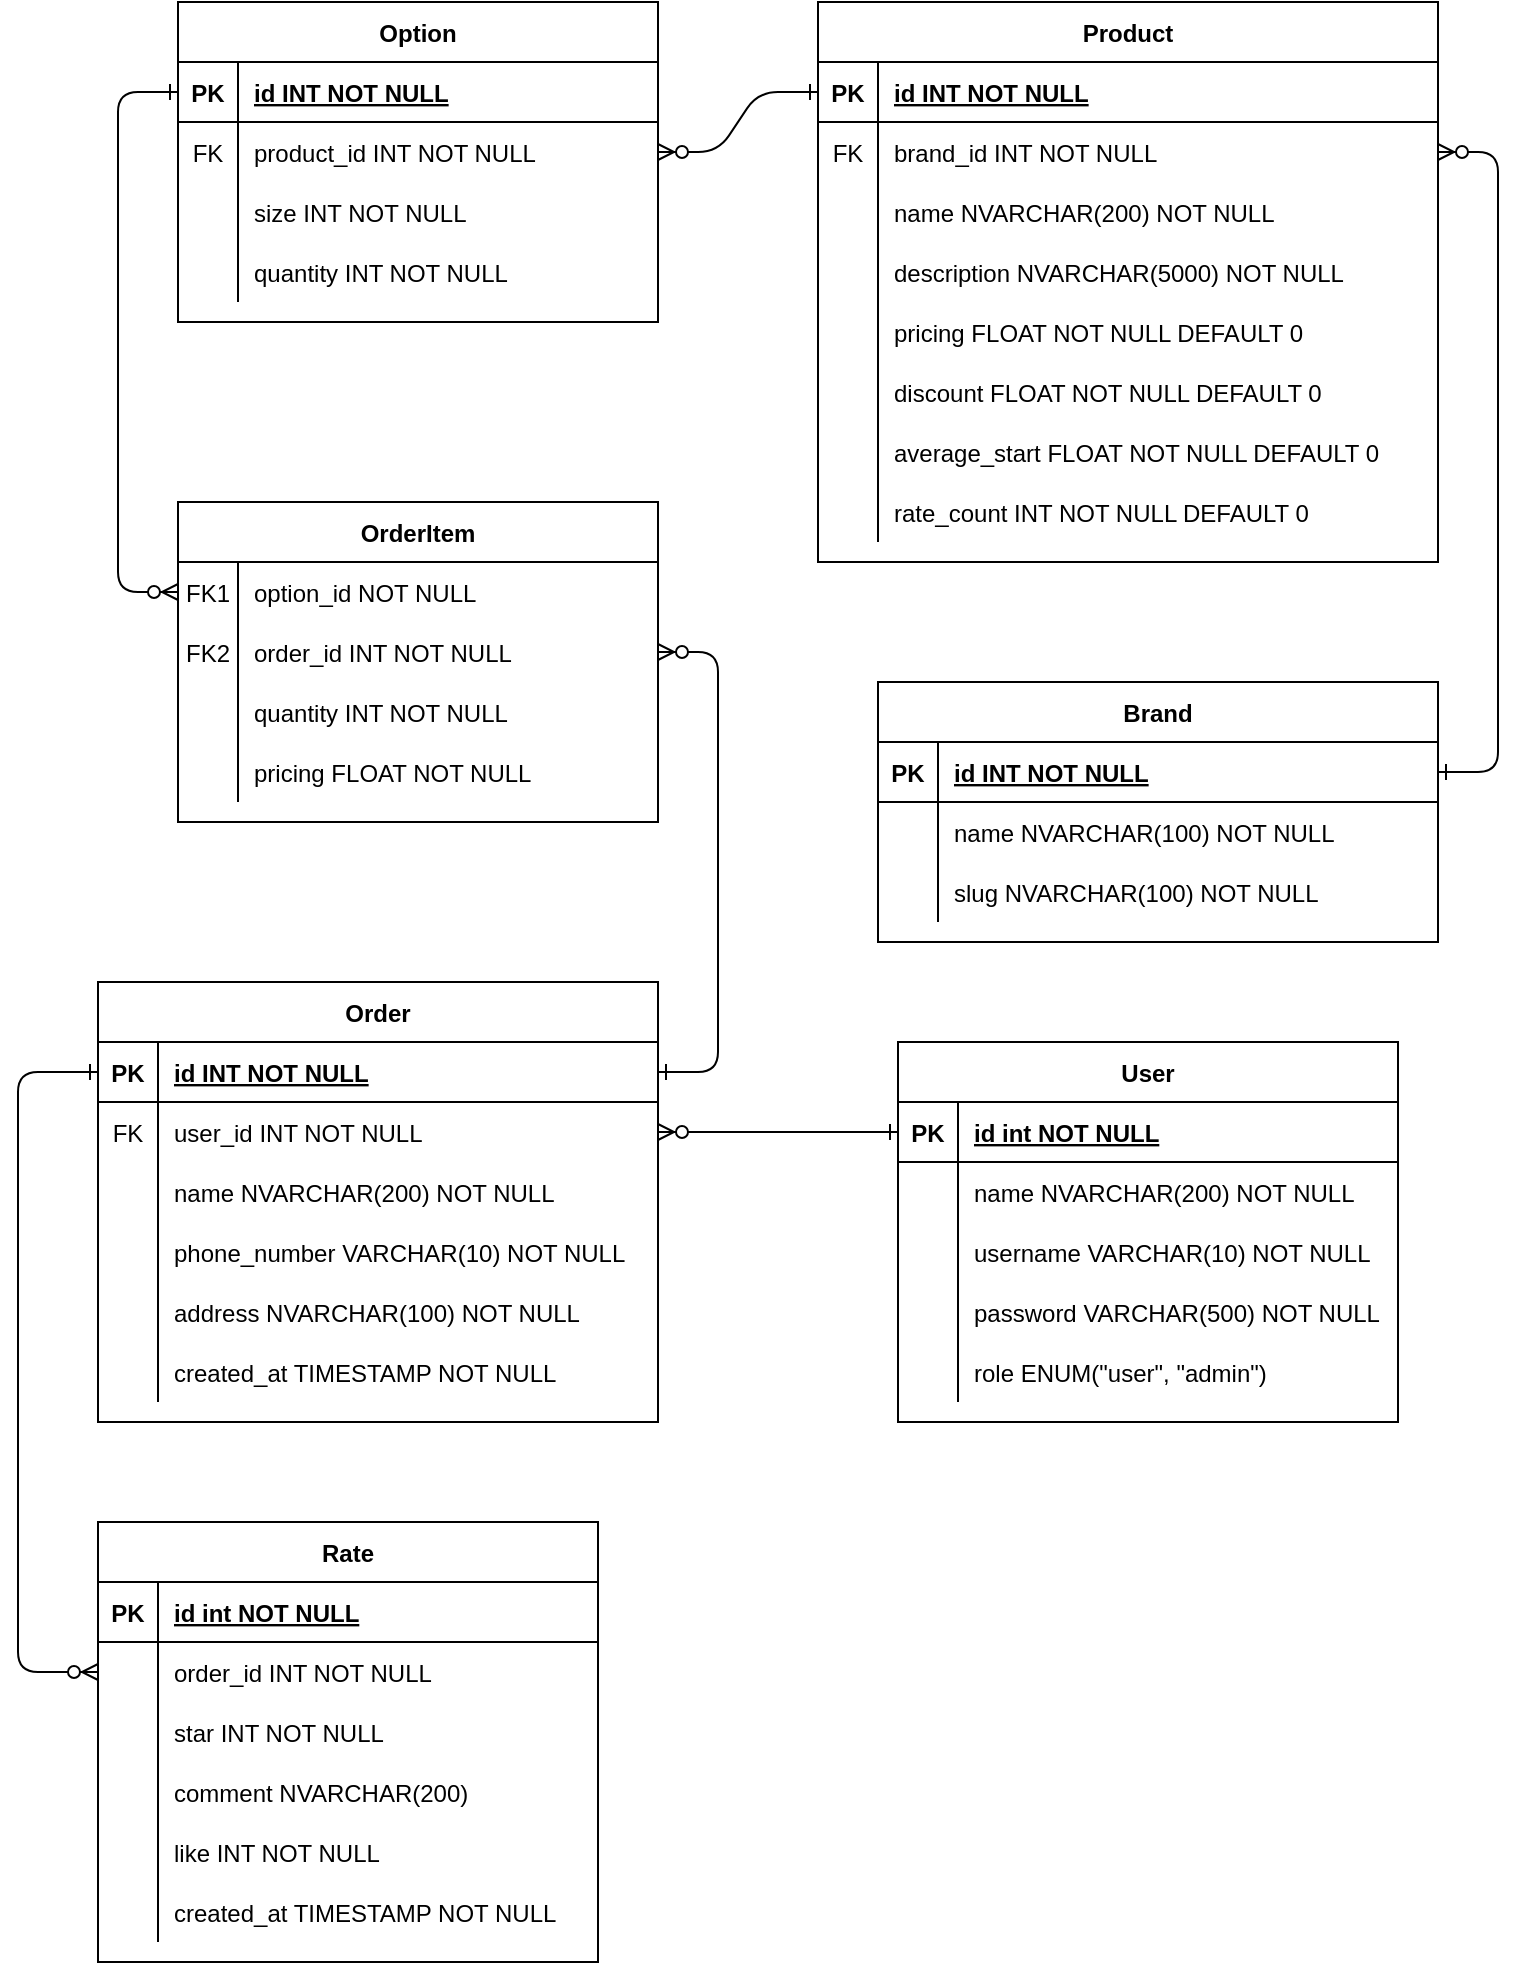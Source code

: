 <mxfile>
    <diagram id="R2lEEEUBdFMjLlhIrx00" name="Page-1">
        <mxGraphModel dx="1122" dy="756" grid="1" gridSize="10" guides="1" tooltips="1" connect="1" arrows="1" fold="1" page="1" pageScale="1" pageWidth="850" pageHeight="1100" math="0" shadow="0" extFonts="Permanent Marker^https://fonts.googleapis.com/css?family=Permanent+Marker">
            <root>
                <mxCell id="0"/>
                <mxCell id="1" parent="0"/>
                <mxCell id="C-vyLk0tnHw3VtMMgP7b-2" value="Product" style="shape=table;startSize=30;container=1;collapsible=1;childLayout=tableLayout;fixedRows=1;rowLines=0;fontStyle=1;align=center;resizeLast=1;" parent="1" vertex="1">
                    <mxGeometry x="440" y="60" width="310" height="280" as="geometry"/>
                </mxCell>
                <mxCell id="C-vyLk0tnHw3VtMMgP7b-3" value="" style="shape=partialRectangle;collapsible=0;dropTarget=0;pointerEvents=0;fillColor=none;points=[[0,0.5],[1,0.5]];portConstraint=eastwest;top=0;left=0;right=0;bottom=1;" parent="C-vyLk0tnHw3VtMMgP7b-2" vertex="1">
                    <mxGeometry y="30" width="310" height="30" as="geometry"/>
                </mxCell>
                <mxCell id="C-vyLk0tnHw3VtMMgP7b-4" value="PK" style="shape=partialRectangle;overflow=hidden;connectable=0;fillColor=none;top=0;left=0;bottom=0;right=0;fontStyle=1;" parent="C-vyLk0tnHw3VtMMgP7b-3" vertex="1">
                    <mxGeometry width="30" height="30" as="geometry">
                        <mxRectangle width="30" height="30" as="alternateBounds"/>
                    </mxGeometry>
                </mxCell>
                <mxCell id="C-vyLk0tnHw3VtMMgP7b-5" value="id INT NOT NULL" style="shape=partialRectangle;overflow=hidden;connectable=0;fillColor=none;top=0;left=0;bottom=0;right=0;align=left;spacingLeft=6;fontStyle=5;" parent="C-vyLk0tnHw3VtMMgP7b-3" vertex="1">
                    <mxGeometry x="30" width="280" height="30" as="geometry">
                        <mxRectangle width="280" height="30" as="alternateBounds"/>
                    </mxGeometry>
                </mxCell>
                <mxCell id="SPNnVvAk1_c4zCXeKWEK-23" value="" style="shape=partialRectangle;collapsible=0;dropTarget=0;pointerEvents=0;fillColor=none;points=[[0,0.5],[1,0.5]];portConstraint=eastwest;top=0;left=0;right=0;bottom=0;" parent="C-vyLk0tnHw3VtMMgP7b-2" vertex="1">
                    <mxGeometry y="60" width="310" height="30" as="geometry"/>
                </mxCell>
                <mxCell id="SPNnVvAk1_c4zCXeKWEK-24" value="FK" style="shape=partialRectangle;overflow=hidden;connectable=0;fillColor=none;top=0;left=0;bottom=0;right=0;" parent="SPNnVvAk1_c4zCXeKWEK-23" vertex="1">
                    <mxGeometry width="30" height="30" as="geometry">
                        <mxRectangle width="30" height="30" as="alternateBounds"/>
                    </mxGeometry>
                </mxCell>
                <mxCell id="SPNnVvAk1_c4zCXeKWEK-25" value="brand_id INT NOT NULL" style="shape=partialRectangle;overflow=hidden;connectable=0;fillColor=none;top=0;left=0;bottom=0;right=0;align=left;spacingLeft=6;" parent="SPNnVvAk1_c4zCXeKWEK-23" vertex="1">
                    <mxGeometry x="30" width="280" height="30" as="geometry">
                        <mxRectangle width="280" height="30" as="alternateBounds"/>
                    </mxGeometry>
                </mxCell>
                <mxCell id="C-vyLk0tnHw3VtMMgP7b-6" value="" style="shape=partialRectangle;collapsible=0;dropTarget=0;pointerEvents=0;fillColor=none;points=[[0,0.5],[1,0.5]];portConstraint=eastwest;top=0;left=0;right=0;bottom=0;" parent="C-vyLk0tnHw3VtMMgP7b-2" vertex="1">
                    <mxGeometry y="90" width="310" height="30" as="geometry"/>
                </mxCell>
                <mxCell id="C-vyLk0tnHw3VtMMgP7b-7" value="" style="shape=partialRectangle;overflow=hidden;connectable=0;fillColor=none;top=0;left=0;bottom=0;right=0;" parent="C-vyLk0tnHw3VtMMgP7b-6" vertex="1">
                    <mxGeometry width="30" height="30" as="geometry">
                        <mxRectangle width="30" height="30" as="alternateBounds"/>
                    </mxGeometry>
                </mxCell>
                <mxCell id="C-vyLk0tnHw3VtMMgP7b-8" value="name NVARCHAR(200) NOT NULL" style="shape=partialRectangle;overflow=hidden;connectable=0;fillColor=none;top=0;left=0;bottom=0;right=0;align=left;spacingLeft=6;" parent="C-vyLk0tnHw3VtMMgP7b-6" vertex="1">
                    <mxGeometry x="30" width="280" height="30" as="geometry">
                        <mxRectangle width="280" height="30" as="alternateBounds"/>
                    </mxGeometry>
                </mxCell>
                <mxCell id="C-vyLk0tnHw3VtMMgP7b-9" value="" style="shape=partialRectangle;collapsible=0;dropTarget=0;pointerEvents=0;fillColor=none;points=[[0,0.5],[1,0.5]];portConstraint=eastwest;top=0;left=0;right=0;bottom=0;" parent="C-vyLk0tnHw3VtMMgP7b-2" vertex="1">
                    <mxGeometry y="120" width="310" height="30" as="geometry"/>
                </mxCell>
                <mxCell id="C-vyLk0tnHw3VtMMgP7b-10" value="" style="shape=partialRectangle;overflow=hidden;connectable=0;fillColor=none;top=0;left=0;bottom=0;right=0;" parent="C-vyLk0tnHw3VtMMgP7b-9" vertex="1">
                    <mxGeometry width="30" height="30" as="geometry">
                        <mxRectangle width="30" height="30" as="alternateBounds"/>
                    </mxGeometry>
                </mxCell>
                <mxCell id="C-vyLk0tnHw3VtMMgP7b-11" value="description NVARCHAR(5000) NOT NULL" style="shape=partialRectangle;overflow=hidden;connectable=0;fillColor=none;top=0;left=0;bottom=0;right=0;align=left;spacingLeft=6;" parent="C-vyLk0tnHw3VtMMgP7b-9" vertex="1">
                    <mxGeometry x="30" width="280" height="30" as="geometry">
                        <mxRectangle width="280" height="30" as="alternateBounds"/>
                    </mxGeometry>
                </mxCell>
                <mxCell id="SPNnVvAk1_c4zCXeKWEK-62" value="" style="shape=partialRectangle;collapsible=0;dropTarget=0;pointerEvents=0;fillColor=none;points=[[0,0.5],[1,0.5]];portConstraint=eastwest;top=0;left=0;right=0;bottom=0;" parent="C-vyLk0tnHw3VtMMgP7b-2" vertex="1">
                    <mxGeometry y="150" width="310" height="30" as="geometry"/>
                </mxCell>
                <mxCell id="SPNnVvAk1_c4zCXeKWEK-63" value="" style="shape=partialRectangle;overflow=hidden;connectable=0;fillColor=none;top=0;left=0;bottom=0;right=0;" parent="SPNnVvAk1_c4zCXeKWEK-62" vertex="1">
                    <mxGeometry width="30" height="30" as="geometry">
                        <mxRectangle width="30" height="30" as="alternateBounds"/>
                    </mxGeometry>
                </mxCell>
                <mxCell id="SPNnVvAk1_c4zCXeKWEK-64" value="pricing FLOAT NOT NULL DEFAULT 0" style="shape=partialRectangle;overflow=hidden;connectable=0;fillColor=none;top=0;left=0;bottom=0;right=0;align=left;spacingLeft=6;" parent="SPNnVvAk1_c4zCXeKWEK-62" vertex="1">
                    <mxGeometry x="30" width="280" height="30" as="geometry">
                        <mxRectangle width="280" height="30" as="alternateBounds"/>
                    </mxGeometry>
                </mxCell>
                <mxCell id="SPNnVvAk1_c4zCXeKWEK-65" value="" style="shape=partialRectangle;collapsible=0;dropTarget=0;pointerEvents=0;fillColor=none;points=[[0,0.5],[1,0.5]];portConstraint=eastwest;top=0;left=0;right=0;bottom=0;" parent="C-vyLk0tnHw3VtMMgP7b-2" vertex="1">
                    <mxGeometry y="180" width="310" height="30" as="geometry"/>
                </mxCell>
                <mxCell id="SPNnVvAk1_c4zCXeKWEK-66" value="" style="shape=partialRectangle;overflow=hidden;connectable=0;fillColor=none;top=0;left=0;bottom=0;right=0;" parent="SPNnVvAk1_c4zCXeKWEK-65" vertex="1">
                    <mxGeometry width="30" height="30" as="geometry">
                        <mxRectangle width="30" height="30" as="alternateBounds"/>
                    </mxGeometry>
                </mxCell>
                <mxCell id="SPNnVvAk1_c4zCXeKWEK-67" value="discount FLOAT NOT NULL DEFAULT 0" style="shape=partialRectangle;overflow=hidden;connectable=0;fillColor=none;top=0;left=0;bottom=0;right=0;align=left;spacingLeft=6;" parent="SPNnVvAk1_c4zCXeKWEK-65" vertex="1">
                    <mxGeometry x="30" width="280" height="30" as="geometry">
                        <mxRectangle width="280" height="30" as="alternateBounds"/>
                    </mxGeometry>
                </mxCell>
                <mxCell id="SPNnVvAk1_c4zCXeKWEK-42" value="" style="shape=partialRectangle;collapsible=0;dropTarget=0;pointerEvents=0;fillColor=none;points=[[0,0.5],[1,0.5]];portConstraint=eastwest;top=0;left=0;right=0;bottom=0;" parent="C-vyLk0tnHw3VtMMgP7b-2" vertex="1">
                    <mxGeometry y="210" width="310" height="30" as="geometry"/>
                </mxCell>
                <mxCell id="SPNnVvAk1_c4zCXeKWEK-43" value="" style="shape=partialRectangle;overflow=hidden;connectable=0;fillColor=none;top=0;left=0;bottom=0;right=0;" parent="SPNnVvAk1_c4zCXeKWEK-42" vertex="1">
                    <mxGeometry width="30" height="30" as="geometry">
                        <mxRectangle width="30" height="30" as="alternateBounds"/>
                    </mxGeometry>
                </mxCell>
                <mxCell id="SPNnVvAk1_c4zCXeKWEK-44" value="average_start FLOAT NOT NULL DEFAULT 0" style="shape=partialRectangle;overflow=hidden;connectable=0;fillColor=none;top=0;left=0;bottom=0;right=0;align=left;spacingLeft=6;" parent="SPNnVvAk1_c4zCXeKWEK-42" vertex="1">
                    <mxGeometry x="30" width="280" height="30" as="geometry">
                        <mxRectangle width="280" height="30" as="alternateBounds"/>
                    </mxGeometry>
                </mxCell>
                <mxCell id="SPNnVvAk1_c4zCXeKWEK-45" value="" style="shape=partialRectangle;collapsible=0;dropTarget=0;pointerEvents=0;fillColor=none;points=[[0,0.5],[1,0.5]];portConstraint=eastwest;top=0;left=0;right=0;bottom=0;" parent="C-vyLk0tnHw3VtMMgP7b-2" vertex="1">
                    <mxGeometry y="240" width="310" height="30" as="geometry"/>
                </mxCell>
                <mxCell id="SPNnVvAk1_c4zCXeKWEK-46" value="" style="shape=partialRectangle;overflow=hidden;connectable=0;fillColor=none;top=0;left=0;bottom=0;right=0;" parent="SPNnVvAk1_c4zCXeKWEK-45" vertex="1">
                    <mxGeometry width="30" height="30" as="geometry">
                        <mxRectangle width="30" height="30" as="alternateBounds"/>
                    </mxGeometry>
                </mxCell>
                <mxCell id="SPNnVvAk1_c4zCXeKWEK-47" value="rate_count INT NOT NULL DEFAULT 0" style="shape=partialRectangle;overflow=hidden;connectable=0;fillColor=none;top=0;left=0;bottom=0;right=0;align=left;spacingLeft=6;" parent="SPNnVvAk1_c4zCXeKWEK-45" vertex="1">
                    <mxGeometry x="30" width="280" height="30" as="geometry">
                        <mxRectangle width="280" height="30" as="alternateBounds"/>
                    </mxGeometry>
                </mxCell>
                <mxCell id="C-vyLk0tnHw3VtMMgP7b-23" value="User" style="shape=table;startSize=30;container=1;collapsible=1;childLayout=tableLayout;fixedRows=1;rowLines=0;fontStyle=1;align=center;resizeLast=1;" parent="1" vertex="1">
                    <mxGeometry x="480" y="580" width="250" height="190" as="geometry"/>
                </mxCell>
                <mxCell id="C-vyLk0tnHw3VtMMgP7b-24" value="" style="shape=partialRectangle;collapsible=0;dropTarget=0;pointerEvents=0;fillColor=none;points=[[0,0.5],[1,0.5]];portConstraint=eastwest;top=0;left=0;right=0;bottom=1;" parent="C-vyLk0tnHw3VtMMgP7b-23" vertex="1">
                    <mxGeometry y="30" width="250" height="30" as="geometry"/>
                </mxCell>
                <mxCell id="C-vyLk0tnHw3VtMMgP7b-25" value="PK" style="shape=partialRectangle;overflow=hidden;connectable=0;fillColor=none;top=0;left=0;bottom=0;right=0;fontStyle=1;" parent="C-vyLk0tnHw3VtMMgP7b-24" vertex="1">
                    <mxGeometry width="30" height="30" as="geometry">
                        <mxRectangle width="30" height="30" as="alternateBounds"/>
                    </mxGeometry>
                </mxCell>
                <mxCell id="C-vyLk0tnHw3VtMMgP7b-26" value="id int NOT NULL " style="shape=partialRectangle;overflow=hidden;connectable=0;fillColor=none;top=0;left=0;bottom=0;right=0;align=left;spacingLeft=6;fontStyle=5;" parent="C-vyLk0tnHw3VtMMgP7b-24" vertex="1">
                    <mxGeometry x="30" width="220" height="30" as="geometry">
                        <mxRectangle width="220" height="30" as="alternateBounds"/>
                    </mxGeometry>
                </mxCell>
                <mxCell id="C-vyLk0tnHw3VtMMgP7b-27" value="" style="shape=partialRectangle;collapsible=0;dropTarget=0;pointerEvents=0;fillColor=none;points=[[0,0.5],[1,0.5]];portConstraint=eastwest;top=0;left=0;right=0;bottom=0;" parent="C-vyLk0tnHw3VtMMgP7b-23" vertex="1">
                    <mxGeometry y="60" width="250" height="30" as="geometry"/>
                </mxCell>
                <mxCell id="C-vyLk0tnHw3VtMMgP7b-28" value="" style="shape=partialRectangle;overflow=hidden;connectable=0;fillColor=none;top=0;left=0;bottom=0;right=0;" parent="C-vyLk0tnHw3VtMMgP7b-27" vertex="1">
                    <mxGeometry width="30" height="30" as="geometry">
                        <mxRectangle width="30" height="30" as="alternateBounds"/>
                    </mxGeometry>
                </mxCell>
                <mxCell id="C-vyLk0tnHw3VtMMgP7b-29" value="name NVARCHAR(200) NOT NULL" style="shape=partialRectangle;overflow=hidden;connectable=0;fillColor=none;top=0;left=0;bottom=0;right=0;align=left;spacingLeft=6;" parent="C-vyLk0tnHw3VtMMgP7b-27" vertex="1">
                    <mxGeometry x="30" width="220" height="30" as="geometry">
                        <mxRectangle width="220" height="30" as="alternateBounds"/>
                    </mxGeometry>
                </mxCell>
                <mxCell id="SPNnVvAk1_c4zCXeKWEK-1" value="" style="shape=partialRectangle;collapsible=0;dropTarget=0;pointerEvents=0;fillColor=none;points=[[0,0.5],[1,0.5]];portConstraint=eastwest;top=0;left=0;right=0;bottom=0;" parent="C-vyLk0tnHw3VtMMgP7b-23" vertex="1">
                    <mxGeometry y="90" width="250" height="30" as="geometry"/>
                </mxCell>
                <mxCell id="SPNnVvAk1_c4zCXeKWEK-2" value="" style="shape=partialRectangle;overflow=hidden;connectable=0;fillColor=none;top=0;left=0;bottom=0;right=0;" parent="SPNnVvAk1_c4zCXeKWEK-1" vertex="1">
                    <mxGeometry width="30" height="30" as="geometry">
                        <mxRectangle width="30" height="30" as="alternateBounds"/>
                    </mxGeometry>
                </mxCell>
                <mxCell id="SPNnVvAk1_c4zCXeKWEK-3" value="username VARCHAR(10) NOT NULL" style="shape=partialRectangle;overflow=hidden;connectable=0;fillColor=none;top=0;left=0;bottom=0;right=0;align=left;spacingLeft=6;" parent="SPNnVvAk1_c4zCXeKWEK-1" vertex="1">
                    <mxGeometry x="30" width="220" height="30" as="geometry">
                        <mxRectangle width="220" height="30" as="alternateBounds"/>
                    </mxGeometry>
                </mxCell>
                <mxCell id="SPNnVvAk1_c4zCXeKWEK-4" value="" style="shape=partialRectangle;collapsible=0;dropTarget=0;pointerEvents=0;fillColor=none;points=[[0,0.5],[1,0.5]];portConstraint=eastwest;top=0;left=0;right=0;bottom=0;" parent="C-vyLk0tnHw3VtMMgP7b-23" vertex="1">
                    <mxGeometry y="120" width="250" height="30" as="geometry"/>
                </mxCell>
                <mxCell id="SPNnVvAk1_c4zCXeKWEK-5" value="" style="shape=partialRectangle;overflow=hidden;connectable=0;fillColor=none;top=0;left=0;bottom=0;right=0;" parent="SPNnVvAk1_c4zCXeKWEK-4" vertex="1">
                    <mxGeometry width="30" height="30" as="geometry">
                        <mxRectangle width="30" height="30" as="alternateBounds"/>
                    </mxGeometry>
                </mxCell>
                <mxCell id="SPNnVvAk1_c4zCXeKWEK-6" value="password VARCHAR(500) NOT NULL" style="shape=partialRectangle;overflow=hidden;connectable=0;fillColor=none;top=0;left=0;bottom=0;right=0;align=left;spacingLeft=6;" parent="SPNnVvAk1_c4zCXeKWEK-4" vertex="1">
                    <mxGeometry x="30" width="220" height="30" as="geometry">
                        <mxRectangle width="220" height="30" as="alternateBounds"/>
                    </mxGeometry>
                </mxCell>
                <mxCell id="SPNnVvAk1_c4zCXeKWEK-7" value="" style="shape=partialRectangle;collapsible=0;dropTarget=0;pointerEvents=0;fillColor=none;points=[[0,0.5],[1,0.5]];portConstraint=eastwest;top=0;left=0;right=0;bottom=0;" parent="C-vyLk0tnHw3VtMMgP7b-23" vertex="1">
                    <mxGeometry y="150" width="250" height="30" as="geometry"/>
                </mxCell>
                <mxCell id="SPNnVvAk1_c4zCXeKWEK-8" value="" style="shape=partialRectangle;overflow=hidden;connectable=0;fillColor=none;top=0;left=0;bottom=0;right=0;" parent="SPNnVvAk1_c4zCXeKWEK-7" vertex="1">
                    <mxGeometry width="30" height="30" as="geometry">
                        <mxRectangle width="30" height="30" as="alternateBounds"/>
                    </mxGeometry>
                </mxCell>
                <mxCell id="SPNnVvAk1_c4zCXeKWEK-9" value="role ENUM(&quot;user&quot;, &quot;admin&quot;)" style="shape=partialRectangle;overflow=hidden;connectable=0;fillColor=none;top=0;left=0;bottom=0;right=0;align=left;spacingLeft=6;" parent="SPNnVvAk1_c4zCXeKWEK-7" vertex="1">
                    <mxGeometry x="30" width="220" height="30" as="geometry">
                        <mxRectangle width="220" height="30" as="alternateBounds"/>
                    </mxGeometry>
                </mxCell>
                <mxCell id="SPNnVvAk1_c4zCXeKWEK-13" value="Brand" style="shape=table;startSize=30;container=1;collapsible=1;childLayout=tableLayout;fixedRows=1;rowLines=0;fontStyle=1;align=center;resizeLast=1;" parent="1" vertex="1">
                    <mxGeometry x="470" y="400" width="280" height="130" as="geometry"/>
                </mxCell>
                <mxCell id="SPNnVvAk1_c4zCXeKWEK-14" value="" style="shape=partialRectangle;collapsible=0;dropTarget=0;pointerEvents=0;fillColor=none;points=[[0,0.5],[1,0.5]];portConstraint=eastwest;top=0;left=0;right=0;bottom=1;" parent="SPNnVvAk1_c4zCXeKWEK-13" vertex="1">
                    <mxGeometry y="30" width="280" height="30" as="geometry"/>
                </mxCell>
                <mxCell id="SPNnVvAk1_c4zCXeKWEK-15" value="PK" style="shape=partialRectangle;overflow=hidden;connectable=0;fillColor=none;top=0;left=0;bottom=0;right=0;fontStyle=1;" parent="SPNnVvAk1_c4zCXeKWEK-14" vertex="1">
                    <mxGeometry width="30" height="30" as="geometry">
                        <mxRectangle width="30" height="30" as="alternateBounds"/>
                    </mxGeometry>
                </mxCell>
                <mxCell id="SPNnVvAk1_c4zCXeKWEK-16" value="id INT NOT NULL" style="shape=partialRectangle;overflow=hidden;connectable=0;fillColor=none;top=0;left=0;bottom=0;right=0;align=left;spacingLeft=6;fontStyle=5;" parent="SPNnVvAk1_c4zCXeKWEK-14" vertex="1">
                    <mxGeometry x="30" width="250" height="30" as="geometry">
                        <mxRectangle width="250" height="30" as="alternateBounds"/>
                    </mxGeometry>
                </mxCell>
                <mxCell id="SPNnVvAk1_c4zCXeKWEK-17" value="" style="shape=partialRectangle;collapsible=0;dropTarget=0;pointerEvents=0;fillColor=none;points=[[0,0.5],[1,0.5]];portConstraint=eastwest;top=0;left=0;right=0;bottom=0;" parent="SPNnVvAk1_c4zCXeKWEK-13" vertex="1">
                    <mxGeometry y="60" width="280" height="30" as="geometry"/>
                </mxCell>
                <mxCell id="SPNnVvAk1_c4zCXeKWEK-18" value="" style="shape=partialRectangle;overflow=hidden;connectable=0;fillColor=none;top=0;left=0;bottom=0;right=0;" parent="SPNnVvAk1_c4zCXeKWEK-17" vertex="1">
                    <mxGeometry width="30" height="30" as="geometry">
                        <mxRectangle width="30" height="30" as="alternateBounds"/>
                    </mxGeometry>
                </mxCell>
                <mxCell id="SPNnVvAk1_c4zCXeKWEK-19" value="name NVARCHAR(100) NOT NULL" style="shape=partialRectangle;overflow=hidden;connectable=0;fillColor=none;top=0;left=0;bottom=0;right=0;align=left;spacingLeft=6;" parent="SPNnVvAk1_c4zCXeKWEK-17" vertex="1">
                    <mxGeometry x="30" width="250" height="30" as="geometry">
                        <mxRectangle width="250" height="30" as="alternateBounds"/>
                    </mxGeometry>
                </mxCell>
                <mxCell id="SPNnVvAk1_c4zCXeKWEK-20" value="" style="shape=partialRectangle;collapsible=0;dropTarget=0;pointerEvents=0;fillColor=none;points=[[0,0.5],[1,0.5]];portConstraint=eastwest;top=0;left=0;right=0;bottom=0;" parent="SPNnVvAk1_c4zCXeKWEK-13" vertex="1">
                    <mxGeometry y="90" width="280" height="30" as="geometry"/>
                </mxCell>
                <mxCell id="SPNnVvAk1_c4zCXeKWEK-21" value="" style="shape=partialRectangle;overflow=hidden;connectable=0;fillColor=none;top=0;left=0;bottom=0;right=0;" parent="SPNnVvAk1_c4zCXeKWEK-20" vertex="1">
                    <mxGeometry width="30" height="30" as="geometry">
                        <mxRectangle width="30" height="30" as="alternateBounds"/>
                    </mxGeometry>
                </mxCell>
                <mxCell id="SPNnVvAk1_c4zCXeKWEK-22" value="slug NVARCHAR(100) NOT NULL" style="shape=partialRectangle;overflow=hidden;connectable=0;fillColor=none;top=0;left=0;bottom=0;right=0;align=left;spacingLeft=6;" parent="SPNnVvAk1_c4zCXeKWEK-20" vertex="1">
                    <mxGeometry x="30" width="250" height="30" as="geometry">
                        <mxRectangle width="250" height="30" as="alternateBounds"/>
                    </mxGeometry>
                </mxCell>
                <mxCell id="SPNnVvAk1_c4zCXeKWEK-26" value="" style="edgeStyle=entityRelationEdgeStyle;endArrow=ERzeroToMany;startArrow=ERone;endFill=1;startFill=0;exitX=1;exitY=0.5;exitDx=0;exitDy=0;" parent="1" source="SPNnVvAk1_c4zCXeKWEK-14" target="SPNnVvAk1_c4zCXeKWEK-23" edge="1">
                    <mxGeometry width="100" height="100" relative="1" as="geometry">
                        <mxPoint x="760" y="-60" as="sourcePoint"/>
                        <mxPoint x="460" y="277.714" as="targetPoint"/>
                    </mxGeometry>
                </mxCell>
                <mxCell id="SPNnVvAk1_c4zCXeKWEK-27" value="Option" style="shape=table;startSize=30;container=1;collapsible=1;childLayout=tableLayout;fixedRows=1;rowLines=0;fontStyle=1;align=center;resizeLast=1;" parent="1" vertex="1">
                    <mxGeometry x="120" y="60" width="240" height="160" as="geometry"/>
                </mxCell>
                <mxCell id="SPNnVvAk1_c4zCXeKWEK-28" value="" style="shape=partialRectangle;collapsible=0;dropTarget=0;pointerEvents=0;fillColor=none;points=[[0,0.5],[1,0.5]];portConstraint=eastwest;top=0;left=0;right=0;bottom=1;" parent="SPNnVvAk1_c4zCXeKWEK-27" vertex="1">
                    <mxGeometry y="30" width="240" height="30" as="geometry"/>
                </mxCell>
                <mxCell id="SPNnVvAk1_c4zCXeKWEK-29" value="PK" style="shape=partialRectangle;overflow=hidden;connectable=0;fillColor=none;top=0;left=0;bottom=0;right=0;fontStyle=1;" parent="SPNnVvAk1_c4zCXeKWEK-28" vertex="1">
                    <mxGeometry width="30" height="30" as="geometry">
                        <mxRectangle width="30" height="30" as="alternateBounds"/>
                    </mxGeometry>
                </mxCell>
                <mxCell id="SPNnVvAk1_c4zCXeKWEK-30" value="id INT NOT NULL" style="shape=partialRectangle;overflow=hidden;connectable=0;fillColor=none;top=0;left=0;bottom=0;right=0;align=left;spacingLeft=6;fontStyle=5;" parent="SPNnVvAk1_c4zCXeKWEK-28" vertex="1">
                    <mxGeometry x="30" width="210" height="30" as="geometry">
                        <mxRectangle width="210" height="30" as="alternateBounds"/>
                    </mxGeometry>
                </mxCell>
                <mxCell id="SPNnVvAk1_c4zCXeKWEK-31" value="" style="shape=partialRectangle;collapsible=0;dropTarget=0;pointerEvents=0;fillColor=none;points=[[0,0.5],[1,0.5]];portConstraint=eastwest;top=0;left=0;right=0;bottom=0;" parent="SPNnVvAk1_c4zCXeKWEK-27" vertex="1">
                    <mxGeometry y="60" width="240" height="30" as="geometry"/>
                </mxCell>
                <mxCell id="SPNnVvAk1_c4zCXeKWEK-32" value="FK" style="shape=partialRectangle;overflow=hidden;connectable=0;fillColor=none;top=0;left=0;bottom=0;right=0;" parent="SPNnVvAk1_c4zCXeKWEK-31" vertex="1">
                    <mxGeometry width="30" height="30" as="geometry">
                        <mxRectangle width="30" height="30" as="alternateBounds"/>
                    </mxGeometry>
                </mxCell>
                <mxCell id="SPNnVvAk1_c4zCXeKWEK-33" value="product_id INT NOT NULL" style="shape=partialRectangle;overflow=hidden;connectable=0;fillColor=none;top=0;left=0;bottom=0;right=0;align=left;spacingLeft=6;" parent="SPNnVvAk1_c4zCXeKWEK-31" vertex="1">
                    <mxGeometry x="30" width="210" height="30" as="geometry">
                        <mxRectangle width="210" height="30" as="alternateBounds"/>
                    </mxGeometry>
                </mxCell>
                <mxCell id="SPNnVvAk1_c4zCXeKWEK-34" value="" style="shape=partialRectangle;collapsible=0;dropTarget=0;pointerEvents=0;fillColor=none;points=[[0,0.5],[1,0.5]];portConstraint=eastwest;top=0;left=0;right=0;bottom=0;" parent="SPNnVvAk1_c4zCXeKWEK-27" vertex="1">
                    <mxGeometry y="90" width="240" height="30" as="geometry"/>
                </mxCell>
                <mxCell id="SPNnVvAk1_c4zCXeKWEK-35" value="" style="shape=partialRectangle;overflow=hidden;connectable=0;fillColor=none;top=0;left=0;bottom=0;right=0;" parent="SPNnVvAk1_c4zCXeKWEK-34" vertex="1">
                    <mxGeometry width="30" height="30" as="geometry">
                        <mxRectangle width="30" height="30" as="alternateBounds"/>
                    </mxGeometry>
                </mxCell>
                <mxCell id="SPNnVvAk1_c4zCXeKWEK-36" value="size INT NOT NULL" style="shape=partialRectangle;overflow=hidden;connectable=0;fillColor=none;top=0;left=0;bottom=0;right=0;align=left;spacingLeft=6;" parent="SPNnVvAk1_c4zCXeKWEK-34" vertex="1">
                    <mxGeometry x="30" width="210" height="30" as="geometry">
                        <mxRectangle width="210" height="30" as="alternateBounds"/>
                    </mxGeometry>
                </mxCell>
                <mxCell id="SPNnVvAk1_c4zCXeKWEK-37" value="" style="shape=partialRectangle;collapsible=0;dropTarget=0;pointerEvents=0;fillColor=none;points=[[0,0.5],[1,0.5]];portConstraint=eastwest;top=0;left=0;right=0;bottom=0;" parent="SPNnVvAk1_c4zCXeKWEK-27" vertex="1">
                    <mxGeometry y="120" width="240" height="30" as="geometry"/>
                </mxCell>
                <mxCell id="SPNnVvAk1_c4zCXeKWEK-38" value="" style="shape=partialRectangle;overflow=hidden;connectable=0;fillColor=none;top=0;left=0;bottom=0;right=0;" parent="SPNnVvAk1_c4zCXeKWEK-37" vertex="1">
                    <mxGeometry width="30" height="30" as="geometry">
                        <mxRectangle width="30" height="30" as="alternateBounds"/>
                    </mxGeometry>
                </mxCell>
                <mxCell id="SPNnVvAk1_c4zCXeKWEK-39" value="quantity INT NOT NULL" style="shape=partialRectangle;overflow=hidden;connectable=0;fillColor=none;top=0;left=0;bottom=0;right=0;align=left;spacingLeft=6;" parent="SPNnVvAk1_c4zCXeKWEK-37" vertex="1">
                    <mxGeometry x="30" width="210" height="30" as="geometry">
                        <mxRectangle width="210" height="30" as="alternateBounds"/>
                    </mxGeometry>
                </mxCell>
                <mxCell id="SPNnVvAk1_c4zCXeKWEK-40" value="" style="edgeStyle=entityRelationEdgeStyle;endArrow=ERzeroToMany;startArrow=ERone;endFill=1;startFill=0;exitX=0;exitY=0.5;exitDx=0;exitDy=0;" parent="1" source="C-vyLk0tnHw3VtMMgP7b-3" target="SPNnVvAk1_c4zCXeKWEK-31" edge="1">
                    <mxGeometry width="100" height="100" relative="1" as="geometry">
                        <mxPoint x="700" y="-125" as="sourcePoint"/>
                        <mxPoint x="760" y="145" as="targetPoint"/>
                    </mxGeometry>
                </mxCell>
                <mxCell id="SPNnVvAk1_c4zCXeKWEK-48" value="OrderItem" style="shape=table;startSize=30;container=1;collapsible=1;childLayout=tableLayout;fixedRows=1;rowLines=0;fontStyle=1;align=center;resizeLast=1;" parent="1" vertex="1">
                    <mxGeometry x="120" y="310" width="240" height="160" as="geometry"/>
                </mxCell>
                <mxCell id="SPNnVvAk1_c4zCXeKWEK-52" value="" style="shape=partialRectangle;collapsible=0;dropTarget=0;pointerEvents=0;fillColor=none;points=[[0,0.5],[1,0.5]];portConstraint=eastwest;top=0;left=0;right=0;bottom=0;" parent="SPNnVvAk1_c4zCXeKWEK-48" vertex="1">
                    <mxGeometry y="30" width="240" height="30" as="geometry"/>
                </mxCell>
                <mxCell id="SPNnVvAk1_c4zCXeKWEK-53" value="FK1" style="shape=partialRectangle;overflow=hidden;connectable=0;fillColor=none;top=0;left=0;bottom=0;right=0;" parent="SPNnVvAk1_c4zCXeKWEK-52" vertex="1">
                    <mxGeometry width="30" height="30" as="geometry">
                        <mxRectangle width="30" height="30" as="alternateBounds"/>
                    </mxGeometry>
                </mxCell>
                <mxCell id="SPNnVvAk1_c4zCXeKWEK-54" value="option_id NOT NULL" style="shape=partialRectangle;overflow=hidden;connectable=0;fillColor=none;top=0;left=0;bottom=0;right=0;align=left;spacingLeft=6;" parent="SPNnVvAk1_c4zCXeKWEK-52" vertex="1">
                    <mxGeometry x="30" width="210" height="30" as="geometry">
                        <mxRectangle width="210" height="30" as="alternateBounds"/>
                    </mxGeometry>
                </mxCell>
                <mxCell id="SPNnVvAk1_c4zCXeKWEK-101" value="" style="shape=partialRectangle;collapsible=0;dropTarget=0;pointerEvents=0;fillColor=none;points=[[0,0.5],[1,0.5]];portConstraint=eastwest;top=0;left=0;right=0;bottom=0;" parent="SPNnVvAk1_c4zCXeKWEK-48" vertex="1">
                    <mxGeometry y="60" width="240" height="30" as="geometry"/>
                </mxCell>
                <mxCell id="SPNnVvAk1_c4zCXeKWEK-102" value="FK2" style="shape=partialRectangle;overflow=hidden;connectable=0;fillColor=none;top=0;left=0;bottom=0;right=0;" parent="SPNnVvAk1_c4zCXeKWEK-101" vertex="1">
                    <mxGeometry width="30" height="30" as="geometry">
                        <mxRectangle width="30" height="30" as="alternateBounds"/>
                    </mxGeometry>
                </mxCell>
                <mxCell id="SPNnVvAk1_c4zCXeKWEK-103" value="order_id INT NOT NULL" style="shape=partialRectangle;overflow=hidden;connectable=0;fillColor=none;top=0;left=0;bottom=0;right=0;align=left;spacingLeft=6;" parent="SPNnVvAk1_c4zCXeKWEK-101" vertex="1">
                    <mxGeometry x="30" width="210" height="30" as="geometry">
                        <mxRectangle width="210" height="30" as="alternateBounds"/>
                    </mxGeometry>
                </mxCell>
                <mxCell id="SPNnVvAk1_c4zCXeKWEK-55" value="" style="shape=partialRectangle;collapsible=0;dropTarget=0;pointerEvents=0;fillColor=none;points=[[0,0.5],[1,0.5]];portConstraint=eastwest;top=0;left=0;right=0;bottom=0;" parent="SPNnVvAk1_c4zCXeKWEK-48" vertex="1">
                    <mxGeometry y="90" width="240" height="30" as="geometry"/>
                </mxCell>
                <mxCell id="SPNnVvAk1_c4zCXeKWEK-56" value="" style="shape=partialRectangle;overflow=hidden;connectable=0;fillColor=none;top=0;left=0;bottom=0;right=0;" parent="SPNnVvAk1_c4zCXeKWEK-55" vertex="1">
                    <mxGeometry width="30" height="30" as="geometry">
                        <mxRectangle width="30" height="30" as="alternateBounds"/>
                    </mxGeometry>
                </mxCell>
                <mxCell id="SPNnVvAk1_c4zCXeKWEK-57" value="quantity INT NOT NULL" style="shape=partialRectangle;overflow=hidden;connectable=0;fillColor=none;top=0;left=0;bottom=0;right=0;align=left;spacingLeft=6;" parent="SPNnVvAk1_c4zCXeKWEK-55" vertex="1">
                    <mxGeometry x="30" width="210" height="30" as="geometry">
                        <mxRectangle width="210" height="30" as="alternateBounds"/>
                    </mxGeometry>
                </mxCell>
                <mxCell id="SPNnVvAk1_c4zCXeKWEK-58" value="" style="shape=partialRectangle;collapsible=0;dropTarget=0;pointerEvents=0;fillColor=none;points=[[0,0.5],[1,0.5]];portConstraint=eastwest;top=0;left=0;right=0;bottom=0;" parent="SPNnVvAk1_c4zCXeKWEK-48" vertex="1">
                    <mxGeometry y="120" width="240" height="30" as="geometry"/>
                </mxCell>
                <mxCell id="SPNnVvAk1_c4zCXeKWEK-59" value="" style="shape=partialRectangle;overflow=hidden;connectable=0;fillColor=none;top=0;left=0;bottom=0;right=0;" parent="SPNnVvAk1_c4zCXeKWEK-58" vertex="1">
                    <mxGeometry width="30" height="30" as="geometry">
                        <mxRectangle width="30" height="30" as="alternateBounds"/>
                    </mxGeometry>
                </mxCell>
                <mxCell id="SPNnVvAk1_c4zCXeKWEK-60" value="pricing FLOAT NOT NULL" style="shape=partialRectangle;overflow=hidden;connectable=0;fillColor=none;top=0;left=0;bottom=0;right=0;align=left;spacingLeft=6;" parent="SPNnVvAk1_c4zCXeKWEK-58" vertex="1">
                    <mxGeometry x="30" width="210" height="30" as="geometry">
                        <mxRectangle width="210" height="30" as="alternateBounds"/>
                    </mxGeometry>
                </mxCell>
                <mxCell id="SPNnVvAk1_c4zCXeKWEK-61" value="" style="edgeStyle=elbowEdgeStyle;endArrow=ERzeroToMany;startArrow=ERone;endFill=1;startFill=0;exitX=0;exitY=0.5;exitDx=0;exitDy=0;entryX=0;entryY=0.5;entryDx=0;entryDy=0;" parent="1" source="SPNnVvAk1_c4zCXeKWEK-28" target="SPNnVvAk1_c4zCXeKWEK-52" edge="1">
                    <mxGeometry width="100" height="100" relative="1" as="geometry">
                        <mxPoint x="450" y="115" as="sourcePoint"/>
                        <mxPoint x="370" y="145" as="targetPoint"/>
                        <Array as="points">
                            <mxPoint x="90" y="260"/>
                        </Array>
                    </mxGeometry>
                </mxCell>
                <mxCell id="SPNnVvAk1_c4zCXeKWEK-81" value="Order" style="shape=table;startSize=30;container=1;collapsible=1;childLayout=tableLayout;fixedRows=1;rowLines=0;fontStyle=1;align=center;resizeLast=1;" parent="1" vertex="1">
                    <mxGeometry x="80" y="550" width="280" height="220" as="geometry"/>
                </mxCell>
                <mxCell id="SPNnVvAk1_c4zCXeKWEK-82" value="" style="shape=partialRectangle;collapsible=0;dropTarget=0;pointerEvents=0;fillColor=none;points=[[0,0.5],[1,0.5]];portConstraint=eastwest;top=0;left=0;right=0;bottom=1;" parent="SPNnVvAk1_c4zCXeKWEK-81" vertex="1">
                    <mxGeometry y="30" width="280" height="30" as="geometry"/>
                </mxCell>
                <mxCell id="SPNnVvAk1_c4zCXeKWEK-83" value="PK" style="shape=partialRectangle;overflow=hidden;connectable=0;fillColor=none;top=0;left=0;bottom=0;right=0;fontStyle=1;" parent="SPNnVvAk1_c4zCXeKWEK-82" vertex="1">
                    <mxGeometry width="30" height="30" as="geometry">
                        <mxRectangle width="30" height="30" as="alternateBounds"/>
                    </mxGeometry>
                </mxCell>
                <mxCell id="SPNnVvAk1_c4zCXeKWEK-84" value="id INT NOT NULL" style="shape=partialRectangle;overflow=hidden;connectable=0;fillColor=none;top=0;left=0;bottom=0;right=0;align=left;spacingLeft=6;fontStyle=5;" parent="SPNnVvAk1_c4zCXeKWEK-82" vertex="1">
                    <mxGeometry x="30" width="250" height="30" as="geometry">
                        <mxRectangle width="250" height="30" as="alternateBounds"/>
                    </mxGeometry>
                </mxCell>
                <mxCell id="SPNnVvAk1_c4zCXeKWEK-85" value="" style="shape=partialRectangle;collapsible=0;dropTarget=0;pointerEvents=0;fillColor=none;points=[[0,0.5],[1,0.5]];portConstraint=eastwest;top=0;left=0;right=0;bottom=0;" parent="SPNnVvAk1_c4zCXeKWEK-81" vertex="1">
                    <mxGeometry y="60" width="280" height="30" as="geometry"/>
                </mxCell>
                <mxCell id="SPNnVvAk1_c4zCXeKWEK-86" value="FK" style="shape=partialRectangle;overflow=hidden;connectable=0;fillColor=none;top=0;left=0;bottom=0;right=0;" parent="SPNnVvAk1_c4zCXeKWEK-85" vertex="1">
                    <mxGeometry width="30" height="30" as="geometry">
                        <mxRectangle width="30" height="30" as="alternateBounds"/>
                    </mxGeometry>
                </mxCell>
                <mxCell id="SPNnVvAk1_c4zCXeKWEK-87" value="user_id INT NOT NULL" style="shape=partialRectangle;overflow=hidden;connectable=0;fillColor=none;top=0;left=0;bottom=0;right=0;align=left;spacingLeft=6;" parent="SPNnVvAk1_c4zCXeKWEK-85" vertex="1">
                    <mxGeometry x="30" width="250" height="30" as="geometry">
                        <mxRectangle width="250" height="30" as="alternateBounds"/>
                    </mxGeometry>
                </mxCell>
                <mxCell id="SPNnVvAk1_c4zCXeKWEK-88" value="" style="shape=partialRectangle;collapsible=0;dropTarget=0;pointerEvents=0;fillColor=none;points=[[0,0.5],[1,0.5]];portConstraint=eastwest;top=0;left=0;right=0;bottom=0;" parent="SPNnVvAk1_c4zCXeKWEK-81" vertex="1">
                    <mxGeometry y="90" width="280" height="30" as="geometry"/>
                </mxCell>
                <mxCell id="SPNnVvAk1_c4zCXeKWEK-89" value="" style="shape=partialRectangle;overflow=hidden;connectable=0;fillColor=none;top=0;left=0;bottom=0;right=0;" parent="SPNnVvAk1_c4zCXeKWEK-88" vertex="1">
                    <mxGeometry width="30" height="30" as="geometry">
                        <mxRectangle width="30" height="30" as="alternateBounds"/>
                    </mxGeometry>
                </mxCell>
                <mxCell id="SPNnVvAk1_c4zCXeKWEK-90" value="name NVARCHAR(200) NOT NULL" style="shape=partialRectangle;overflow=hidden;connectable=0;fillColor=none;top=0;left=0;bottom=0;right=0;align=left;spacingLeft=6;" parent="SPNnVvAk1_c4zCXeKWEK-88" vertex="1">
                    <mxGeometry x="30" width="250" height="30" as="geometry">
                        <mxRectangle width="250" height="30" as="alternateBounds"/>
                    </mxGeometry>
                </mxCell>
                <mxCell id="SPNnVvAk1_c4zCXeKWEK-91" value="" style="shape=partialRectangle;collapsible=0;dropTarget=0;pointerEvents=0;fillColor=none;points=[[0,0.5],[1,0.5]];portConstraint=eastwest;top=0;left=0;right=0;bottom=0;" parent="SPNnVvAk1_c4zCXeKWEK-81" vertex="1">
                    <mxGeometry y="120" width="280" height="30" as="geometry"/>
                </mxCell>
                <mxCell id="SPNnVvAk1_c4zCXeKWEK-92" value="" style="shape=partialRectangle;overflow=hidden;connectable=0;fillColor=none;top=0;left=0;bottom=0;right=0;" parent="SPNnVvAk1_c4zCXeKWEK-91" vertex="1">
                    <mxGeometry width="30" height="30" as="geometry">
                        <mxRectangle width="30" height="30" as="alternateBounds"/>
                    </mxGeometry>
                </mxCell>
                <mxCell id="SPNnVvAk1_c4zCXeKWEK-93" value="phone_number VARCHAR(10) NOT NULL" style="shape=partialRectangle;overflow=hidden;connectable=0;fillColor=none;top=0;left=0;bottom=0;right=0;align=left;spacingLeft=6;" parent="SPNnVvAk1_c4zCXeKWEK-91" vertex="1">
                    <mxGeometry x="30" width="250" height="30" as="geometry">
                        <mxRectangle width="250" height="30" as="alternateBounds"/>
                    </mxGeometry>
                </mxCell>
                <mxCell id="SPNnVvAk1_c4zCXeKWEK-94" value="" style="shape=partialRectangle;collapsible=0;dropTarget=0;pointerEvents=0;fillColor=none;points=[[0,0.5],[1,0.5]];portConstraint=eastwest;top=0;left=0;right=0;bottom=0;" parent="SPNnVvAk1_c4zCXeKWEK-81" vertex="1">
                    <mxGeometry y="150" width="280" height="30" as="geometry"/>
                </mxCell>
                <mxCell id="SPNnVvAk1_c4zCXeKWEK-95" value="" style="shape=partialRectangle;overflow=hidden;connectable=0;fillColor=none;top=0;left=0;bottom=0;right=0;" parent="SPNnVvAk1_c4zCXeKWEK-94" vertex="1">
                    <mxGeometry width="30" height="30" as="geometry">
                        <mxRectangle width="30" height="30" as="alternateBounds"/>
                    </mxGeometry>
                </mxCell>
                <mxCell id="SPNnVvAk1_c4zCXeKWEK-96" value="address NVARCHAR(100) NOT NULL" style="shape=partialRectangle;overflow=hidden;connectable=0;fillColor=none;top=0;left=0;bottom=0;right=0;align=left;spacingLeft=6;" parent="SPNnVvAk1_c4zCXeKWEK-94" vertex="1">
                    <mxGeometry x="30" width="250" height="30" as="geometry">
                        <mxRectangle width="250" height="30" as="alternateBounds"/>
                    </mxGeometry>
                </mxCell>
                <mxCell id="SPNnVvAk1_c4zCXeKWEK-97" value="" style="shape=partialRectangle;collapsible=0;dropTarget=0;pointerEvents=0;fillColor=none;points=[[0,0.5],[1,0.5]];portConstraint=eastwest;top=0;left=0;right=0;bottom=0;" parent="SPNnVvAk1_c4zCXeKWEK-81" vertex="1">
                    <mxGeometry y="180" width="280" height="30" as="geometry"/>
                </mxCell>
                <mxCell id="SPNnVvAk1_c4zCXeKWEK-98" value="" style="shape=partialRectangle;overflow=hidden;connectable=0;fillColor=none;top=0;left=0;bottom=0;right=0;" parent="SPNnVvAk1_c4zCXeKWEK-97" vertex="1">
                    <mxGeometry width="30" height="30" as="geometry">
                        <mxRectangle width="30" height="30" as="alternateBounds"/>
                    </mxGeometry>
                </mxCell>
                <mxCell id="SPNnVvAk1_c4zCXeKWEK-99" value="created_at TIMESTAMP NOT NULL" style="shape=partialRectangle;overflow=hidden;connectable=0;fillColor=none;top=0;left=0;bottom=0;right=0;align=left;spacingLeft=6;" parent="SPNnVvAk1_c4zCXeKWEK-97" vertex="1">
                    <mxGeometry x="30" width="250" height="30" as="geometry">
                        <mxRectangle width="250" height="30" as="alternateBounds"/>
                    </mxGeometry>
                </mxCell>
                <mxCell id="SPNnVvAk1_c4zCXeKWEK-100" value="" style="edgeStyle=entityRelationEdgeStyle;endArrow=ERzeroToMany;startArrow=ERone;endFill=1;startFill=0;exitX=1;exitY=0.5;exitDx=0;exitDy=0;entryX=1;entryY=0.5;entryDx=0;entryDy=0;" parent="1" source="SPNnVvAk1_c4zCXeKWEK-82" target="SPNnVvAk1_c4zCXeKWEK-101" edge="1">
                    <mxGeometry width="100" height="100" relative="1" as="geometry">
                        <mxPoint x="450" y="115" as="sourcePoint"/>
                        <mxPoint x="360" y="355" as="targetPoint"/>
                    </mxGeometry>
                </mxCell>
                <mxCell id="SPNnVvAk1_c4zCXeKWEK-104" value="" style="edgeStyle=entityRelationEdgeStyle;endArrow=ERzeroToMany;startArrow=ERone;endFill=1;startFill=0;exitX=0;exitY=0.5;exitDx=0;exitDy=0;entryX=1;entryY=0.5;entryDx=0;entryDy=0;" parent="1" source="C-vyLk0tnHw3VtMMgP7b-24" target="SPNnVvAk1_c4zCXeKWEK-85" edge="1">
                    <mxGeometry width="100" height="100" relative="1" as="geometry">
                        <mxPoint x="370" y="645" as="sourcePoint"/>
                        <mxPoint x="370" y="365" as="targetPoint"/>
                    </mxGeometry>
                </mxCell>
                <mxCell id="SPNnVvAk1_c4zCXeKWEK-105" value="Rate" style="shape=table;startSize=30;container=1;collapsible=1;childLayout=tableLayout;fixedRows=1;rowLines=0;fontStyle=1;align=center;resizeLast=1;" parent="1" vertex="1">
                    <mxGeometry x="80" y="820" width="250" height="220" as="geometry"/>
                </mxCell>
                <mxCell id="SPNnVvAk1_c4zCXeKWEK-106" value="" style="shape=partialRectangle;collapsible=0;dropTarget=0;pointerEvents=0;fillColor=none;points=[[0,0.5],[1,0.5]];portConstraint=eastwest;top=0;left=0;right=0;bottom=1;" parent="SPNnVvAk1_c4zCXeKWEK-105" vertex="1">
                    <mxGeometry y="30" width="250" height="30" as="geometry"/>
                </mxCell>
                <mxCell id="SPNnVvAk1_c4zCXeKWEK-107" value="PK" style="shape=partialRectangle;overflow=hidden;connectable=0;fillColor=none;top=0;left=0;bottom=0;right=0;fontStyle=1;" parent="SPNnVvAk1_c4zCXeKWEK-106" vertex="1">
                    <mxGeometry width="30" height="30" as="geometry">
                        <mxRectangle width="30" height="30" as="alternateBounds"/>
                    </mxGeometry>
                </mxCell>
                <mxCell id="SPNnVvAk1_c4zCXeKWEK-108" value="id int NOT NULL " style="shape=partialRectangle;overflow=hidden;connectable=0;fillColor=none;top=0;left=0;bottom=0;right=0;align=left;spacingLeft=6;fontStyle=5;" parent="SPNnVvAk1_c4zCXeKWEK-106" vertex="1">
                    <mxGeometry x="30" width="220" height="30" as="geometry">
                        <mxRectangle width="220" height="30" as="alternateBounds"/>
                    </mxGeometry>
                </mxCell>
                <mxCell id="SPNnVvAk1_c4zCXeKWEK-121" value="" style="shape=partialRectangle;collapsible=0;dropTarget=0;pointerEvents=0;fillColor=none;points=[[0,0.5],[1,0.5]];portConstraint=eastwest;top=0;left=0;right=0;bottom=0;" parent="SPNnVvAk1_c4zCXeKWEK-105" vertex="1">
                    <mxGeometry y="60" width="250" height="30" as="geometry"/>
                </mxCell>
                <mxCell id="SPNnVvAk1_c4zCXeKWEK-122" value="" style="shape=partialRectangle;overflow=hidden;connectable=0;fillColor=none;top=0;left=0;bottom=0;right=0;" parent="SPNnVvAk1_c4zCXeKWEK-121" vertex="1">
                    <mxGeometry width="30" height="30" as="geometry">
                        <mxRectangle width="30" height="30" as="alternateBounds"/>
                    </mxGeometry>
                </mxCell>
                <mxCell id="SPNnVvAk1_c4zCXeKWEK-123" value="order_id INT NOT NULL" style="shape=partialRectangle;overflow=hidden;connectable=0;fillColor=none;top=0;left=0;bottom=0;right=0;align=left;spacingLeft=6;" parent="SPNnVvAk1_c4zCXeKWEK-121" vertex="1">
                    <mxGeometry x="30" width="220" height="30" as="geometry">
                        <mxRectangle width="220" height="30" as="alternateBounds"/>
                    </mxGeometry>
                </mxCell>
                <mxCell id="SPNnVvAk1_c4zCXeKWEK-109" value="" style="shape=partialRectangle;collapsible=0;dropTarget=0;pointerEvents=0;fillColor=none;points=[[0,0.5],[1,0.5]];portConstraint=eastwest;top=0;left=0;right=0;bottom=0;" parent="SPNnVvAk1_c4zCXeKWEK-105" vertex="1">
                    <mxGeometry y="90" width="250" height="30" as="geometry"/>
                </mxCell>
                <mxCell id="SPNnVvAk1_c4zCXeKWEK-110" value="" style="shape=partialRectangle;overflow=hidden;connectable=0;fillColor=none;top=0;left=0;bottom=0;right=0;" parent="SPNnVvAk1_c4zCXeKWEK-109" vertex="1">
                    <mxGeometry width="30" height="30" as="geometry">
                        <mxRectangle width="30" height="30" as="alternateBounds"/>
                    </mxGeometry>
                </mxCell>
                <mxCell id="SPNnVvAk1_c4zCXeKWEK-111" value="star INT NOT NULL" style="shape=partialRectangle;overflow=hidden;connectable=0;fillColor=none;top=0;left=0;bottom=0;right=0;align=left;spacingLeft=6;" parent="SPNnVvAk1_c4zCXeKWEK-109" vertex="1">
                    <mxGeometry x="30" width="220" height="30" as="geometry">
                        <mxRectangle width="220" height="30" as="alternateBounds"/>
                    </mxGeometry>
                </mxCell>
                <mxCell id="SPNnVvAk1_c4zCXeKWEK-112" value="" style="shape=partialRectangle;collapsible=0;dropTarget=0;pointerEvents=0;fillColor=none;points=[[0,0.5],[1,0.5]];portConstraint=eastwest;top=0;left=0;right=0;bottom=0;" parent="SPNnVvAk1_c4zCXeKWEK-105" vertex="1">
                    <mxGeometry y="120" width="250" height="30" as="geometry"/>
                </mxCell>
                <mxCell id="SPNnVvAk1_c4zCXeKWEK-113" value="" style="shape=partialRectangle;overflow=hidden;connectable=0;fillColor=none;top=0;left=0;bottom=0;right=0;" parent="SPNnVvAk1_c4zCXeKWEK-112" vertex="1">
                    <mxGeometry width="30" height="30" as="geometry">
                        <mxRectangle width="30" height="30" as="alternateBounds"/>
                    </mxGeometry>
                </mxCell>
                <mxCell id="SPNnVvAk1_c4zCXeKWEK-114" value="comment NVARCHAR(200)" style="shape=partialRectangle;overflow=hidden;connectable=0;fillColor=none;top=0;left=0;bottom=0;right=0;align=left;spacingLeft=6;" parent="SPNnVvAk1_c4zCXeKWEK-112" vertex="1">
                    <mxGeometry x="30" width="220" height="30" as="geometry">
                        <mxRectangle width="220" height="30" as="alternateBounds"/>
                    </mxGeometry>
                </mxCell>
                <mxCell id="SPNnVvAk1_c4zCXeKWEK-128" value="" style="shape=partialRectangle;collapsible=0;dropTarget=0;pointerEvents=0;fillColor=none;points=[[0,0.5],[1,0.5]];portConstraint=eastwest;top=0;left=0;right=0;bottom=0;" parent="SPNnVvAk1_c4zCXeKWEK-105" vertex="1">
                    <mxGeometry y="150" width="250" height="30" as="geometry"/>
                </mxCell>
                <mxCell id="SPNnVvAk1_c4zCXeKWEK-129" value="" style="shape=partialRectangle;overflow=hidden;connectable=0;fillColor=none;top=0;left=0;bottom=0;right=0;" parent="SPNnVvAk1_c4zCXeKWEK-128" vertex="1">
                    <mxGeometry width="30" height="30" as="geometry">
                        <mxRectangle width="30" height="30" as="alternateBounds"/>
                    </mxGeometry>
                </mxCell>
                <mxCell id="SPNnVvAk1_c4zCXeKWEK-130" value="like INT NOT NULL" style="shape=partialRectangle;overflow=hidden;connectable=0;fillColor=none;top=0;left=0;bottom=0;right=0;align=left;spacingLeft=6;" parent="SPNnVvAk1_c4zCXeKWEK-128" vertex="1">
                    <mxGeometry x="30" width="220" height="30" as="geometry">
                        <mxRectangle width="220" height="30" as="alternateBounds"/>
                    </mxGeometry>
                </mxCell>
                <mxCell id="SPNnVvAk1_c4zCXeKWEK-125" value="" style="shape=partialRectangle;collapsible=0;dropTarget=0;pointerEvents=0;fillColor=none;points=[[0,0.5],[1,0.5]];portConstraint=eastwest;top=0;left=0;right=0;bottom=0;" parent="SPNnVvAk1_c4zCXeKWEK-105" vertex="1">
                    <mxGeometry y="180" width="250" height="30" as="geometry"/>
                </mxCell>
                <mxCell id="SPNnVvAk1_c4zCXeKWEK-126" value="" style="shape=partialRectangle;overflow=hidden;connectable=0;fillColor=none;top=0;left=0;bottom=0;right=0;" parent="SPNnVvAk1_c4zCXeKWEK-125" vertex="1">
                    <mxGeometry width="30" height="30" as="geometry">
                        <mxRectangle width="30" height="30" as="alternateBounds"/>
                    </mxGeometry>
                </mxCell>
                <mxCell id="SPNnVvAk1_c4zCXeKWEK-127" value="created_at TIMESTAMP NOT NULL" style="shape=partialRectangle;overflow=hidden;connectable=0;fillColor=none;top=0;left=0;bottom=0;right=0;align=left;spacingLeft=6;" parent="SPNnVvAk1_c4zCXeKWEK-125" vertex="1">
                    <mxGeometry x="30" width="220" height="30" as="geometry">
                        <mxRectangle width="220" height="30" as="alternateBounds"/>
                    </mxGeometry>
                </mxCell>
                <mxCell id="SPNnVvAk1_c4zCXeKWEK-124" value="" style="edgeStyle=elbowEdgeStyle;endArrow=ERzeroToMany;startArrow=ERone;endFill=1;startFill=0;exitX=0;exitY=0.5;exitDx=0;exitDy=0;entryX=0;entryY=0.5;entryDx=0;entryDy=0;" parent="1" source="SPNnVvAk1_c4zCXeKWEK-82" target="SPNnVvAk1_c4zCXeKWEK-121" edge="1">
                    <mxGeometry width="100" height="100" relative="1" as="geometry">
                        <mxPoint x="490" y="635" as="sourcePoint"/>
                        <mxPoint x="370" y="675" as="targetPoint"/>
                        <Array as="points">
                            <mxPoint x="40" y="810"/>
                        </Array>
                    </mxGeometry>
                </mxCell>
            </root>
        </mxGraphModel>
    </diagram>
</mxfile>